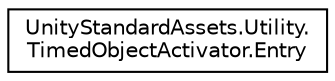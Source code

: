 digraph "Graphical Class Hierarchy"
{
 // LATEX_PDF_SIZE
  edge [fontname="Helvetica",fontsize="10",labelfontname="Helvetica",labelfontsize="10"];
  node [fontname="Helvetica",fontsize="10",shape=record];
  rankdir="LR";
  Node0 [label="UnityStandardAssets.Utility.\lTimedObjectActivator.Entry",height=0.2,width=0.4,color="black", fillcolor="white", style="filled",URL="$class_unity_standard_assets_1_1_utility_1_1_timed_object_activator_1_1_entry.html",tooltip=" "];
}
